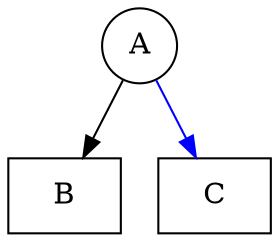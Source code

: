 digraph G {
  node [shape=rect];
  edge [color=black];

  A [shape=circle];
  B ;
  C ;

  A -> B ;
  A -> C [color=blue];
}

